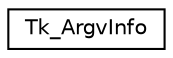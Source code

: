 digraph "Graphical Class Hierarchy"
{
  edge [fontname="Helvetica",fontsize="10",labelfontname="Helvetica",labelfontsize="10"];
  node [fontname="Helvetica",fontsize="10",shape=record];
  rankdir="LR";
  Node1 [label="Tk_ArgvInfo",height=0.2,width=0.4,color="black", fillcolor="white", style="filled",URL="$struct_tk___argv_info.html"];
}
